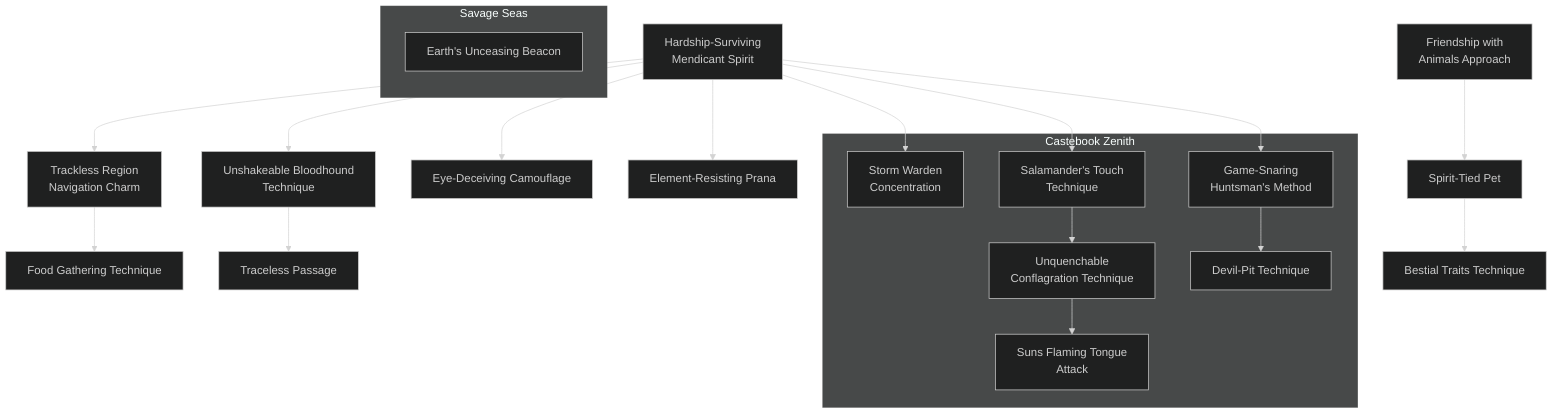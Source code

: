 ---
config:
  theme: dark
---

flowchart TD

    friendship_with_animals_approach[Friendship with<br>Animals Approach]
    click friendship_with_animals_approach callback "
        Friendship with Animals Approach<br>
        <br>
        Cost: 3 motes<br>
        Duration: One Scene<br>
        Type: Simple<br>
        Minimum Survival: 1<br>
        Minimum Essence: 1<br>
        Prerequisite Charms: None<br>
        <br>
        Through the use of this Charm, the character can deal
        well with nearly any wild animal. The character must be
        within one yard of the target per point of her Essence.
        Herbivores and smaller omnivores will become somewhat
        docile, even letting the character pet or handle them.
        Predators are less susceptible to this power, and most will
        simply let the character pass unmolested through their
        territory. This power does not work on sentient animals,
        animals that are trained to attack or animals that are
        insane from pain, hunger or disease.
        "

    spirit_tied_pet[Spirit-Tied Pet]
    friendship_with_animals_approach --> spirit_tied_pet
    click spirit_tied_pet callback "
        Spirit-Tied Pet<br>
        <br>
        Cost: 10 motes, 1 Willpower, 1 experience point<br>
        Duration: Instant<br>
        Type: Simple<br>
        Minimum Survival: 3<br>
        Minimum Essence: 2<br>
        Prerequisite Charms: Friendship With Animals Approach<br>
        <br>
        By handling an animal, feeding it, petting and scratching
        it and otherwise interacting with it, a character who
        knows this Charm can forge a permanent magical bond
        with the beast. Each time the character uses this Charm
        on the target, it is as if he gained a point of the Familiar
        Background with the target animal as the Familiar. So a
        character who wished to tame a tiger would have to use
        it at least three times to cause the beast to become well-disposed
        to him and an additional two times to gain the
        ability to see through the beast's eyes and communicate
        with it. Obviously, using this Charm on animals such as
        bears, tigers and tyrant lizards can be problematic, as they
        will not allow themselves to be handled, even under the
        effects of Friendship with Animals Approach. A strong
        wrestling ability or a willingness to raise the animal from
        a cub is useful in such instances. Characters cannot have
        more than one Spirit-Tied Pet at a time.
        "

    bestial_traits_technique[Bestial Traits Technique]
    spirit_tied_pet --> bestial_traits_technique
    click bestial_traits_technique callback "
        Bestial Traits Technique<br>
        <br>
        Cost: 8 motes<br>
        Duration: One scene<br>
        Type: Simple<br>
        Minimum Survival: 4<br>
        Minimum Essence: 2<br>
        Prerequisite Charms: Spirit-Tied Pet<br>
        <br>
        Through the use of this Charm, a character can gain
        the traits of her Spirit-Tied Pet. Each use of this Charm
        allows the character to gain a single characteristic. Obviously,
        animals have too many characteristics to easily
        model them all. Typically, the character will gain the
        ability to climb rough surfaces, fall great distances without
        "

    hardship_surviving_mendicant_spirit[Hardship-Surviving<br>Mendicant Spirit]
    click hardship_surviving_mendicant_spirit callback "
        Hardship-Surviving Mendicant Spirit<br>
        <br>
        Cost: 5 motes<br>
        Duration: One day<br>
        Type: Simple<br>
        Minimum Survival: 3<br>
        Minimum Essence: 1<br>
        Prerequisite Charms: None<br>
        <br>
        Through the use of this Charm, the character becomes
        able to survive in even the most hostile conditions without
        special preparations. Blazing heat or terrible cold are no danger
        to the character, nor are hypothermia from rain or water
        exposure, trench foot, snow and sand blindness, leeches, mosquitoes
        and other potentially deadly biting insects — the
        character is perfectly at home in a harsh wilderness environment.
        This magic protects the character even if he personally
        is not prepared for the environment. A character using Hardship-Surviving
        Mendicant Spirit is at home on a glacier if he is
        bundled in the warmest clothing available or if he is clad in
        nothing but silk slippers and a pair of pantaloons (though he
        may have difficulty walking over ice in silk slippers).<br>
        Note that this Charm does not protect against the most
        hostile of environments - ocean survival, underwater
        survival or the extreme elemental effects near the elemental
        poles. To exist in those environments, characters must use
        the Element-Resisting Prana Charm (p. 182).
        "

    trackless_region_navigation_charm[Trackless Region<br>Navigation Charm]
    hardship_surviving_mendicant_spirit --> trackless_region_navigation_charm
    click trackless_region_navigation_charm callback "
        Trackless Region Navigation Charm<br>
        <br>
        Cost: 7 motes<br>
        Duration: One day<br>
        Type: Simple<br>
        Minimum Survival: 4<br>
        Minimum Essence: 2<br>
        Prerequisite Charms: Hardship-Surviving Mendicant Spirit<br>
        <br>
        With this Charm, the character can find his way safely and
        surely through even the worst terrain. The character (and a
        number of persons following him equal to twice his Essence
        score) can travel through even the worst terrain with ease.
        Travel through most terrain (forest, light marsh, rock and sand
        desert) is about as fast as if the character was walking over flat,
        level ground - characters will travel about 20 miles a day.
        Travel over very harsh terrain (muskeg at high summer, glacier,
        bayou, dense scrub or fresh-growth jungle) is at half this speed.
        "

    food_gathering_technique[Food Gathering Technique]
    trackless_region_navigation_charm --> food_gathering_technique
    click food_gathering_technique callback "
        Food Gathering Technique<br>
        <br>
        Cost: 3 motes per person<br>
        Duration: One hour<br>
        Type: Simple<br>
        Minimum Survival: 5<br>
        Minimum Essence: 2<br>
        Prerequisite Charms: Trackless Region Navigation Charm<br>
        <br>
        A character with this Charm will never go hungry. In
        a hour of foraging for food, she can gather enough nuts,
        berries, edible tubers, slugs, bugs and small animals to make
        a large meal for a number of people equal to her Essence
        score. Note that this skill typically does not involve
        hunting game, and so, the character does not need a
        hunting tool such as a spear, sling or bow — the character
        will probably not bring back anything larger than a rabbit.
        Storytellers may wish to make it more difficult to gather
        food in certain environments (deep sandy desert and pack
        ice, for example) but should not impose a penalty greater
        than halving the Exalted's take. This is, after all, magic.
        "

    unshakeable_bloodhound_technique[Unshakeable Bloodhound<br>Technique]
    hardship_surviving_mendicant_spirit --> unshakeable_bloodhound_technique
    click unshakeable_bloodhound_technique callback "
        Unshakeable Bloodhound Technique<br>
        <br>
        Cost: 8 motes, 1 Willpower<br>
        Duration: One day<br>
        Type: Simple<br>
        Minimum Survival: 5<br>
        Minimum Essence: 2<br>
        Prerequisite Charms: Hardship-Surviving Mendicant Spirit<br>
        <br>
        The character can track anyone in the wilderness,
        following the most minute signs and, sometimes, nothing
        more than a magical intuition of where the target has gone.
        The character can track anyone through any terrain, so long
        as the trail is fresh enough. Over difficult terrain for tracking
        (open ocean, rocky desert, grasslands), the trail remains
        fresh for typically one day per point of the tracking character's
        permanent Essence. Over terrain more amenable to tracking,
        it can be two or even three times that long.<br>
        This ability can be foiled by the Traceless Passage Charm.
        If the target is using Traceless Passage, then the tracker and
        target resolve the matter as if neither was using magic. See
        &quot;Tracking&quot; on page 245 of the Drama chapter for details.
        "

    eye_deceiving_camouflage[Eye-Deceiving Camouflage]
    hardship_surviving_mendicant_spirit --> eye_deceiving_camouflage
    click eye_deceiving_camouflage callback "
        Eye-Deceiving Camouflage<br>
        <br>
        Cost: 6 motes<br>
        Duration: One day<br>
        Type: Simple<br>
        Minimum Survival: 5<br>
        Minimum Essence: 3<br>
        Prerequisite Charms: Hardship-Surviving Mendicant Spirit<br>
        <br>
        Trough the use of this Charm, the character can conceal
        himself or an object no bigger around than his Essence rating
        in yards so well as to be undetectable. In order to gain the
        benefit of this Charm, the character must spend one hour
        camouflaging his position or the object to be concealed. So
        long as the character stays still and takes no violent action, he
        will not be seen. Note that a character or object camouflaged
        in this fashion is essentially fixed in position. If the character
        moves suddenly or at great length, the effect is disturbed and
        the Charm ceases to have its effect.<br>
        Camouflaged objects or characters can be found
        after a number of hours of intensive searching in their
        immediate area equal to the camouflaging character's
        Essence score or by a character with Unsurpassed (Sense)
        Discipline or some similarly powerful perception power
        whose player succeeds in a Perception + Awareness roll
        against the character's Intelligence + Survival. Note that
        camouflage covers scent and other detection methods as
        well as visual stealth.
        "

    traceless_passage[Traceless Passage]
    unshakeable_bloodhound_technique --> traceless_passage
    click traceless_passage callback "
        Traceless Passage<br>
        <br>
        Cost: 5 motes per person, 1 Willpower<br>
        Duration: One day<br>
        Type: Simple<br>
        Minimum Survival: 5<br>
        Minimum Essence: 3<br>
        Prerequisite Charms: Unshakeable Bloodhound Technique<br>
        <br>
        Through the use of this Charm, the character can
        make his passage and the passage of additional persons
        equal to his Essence score totally traceless. They cannot be
        tracked by conventional means, not even with the aid of
        tracking animals or other tracking aids. Only characters
        with the Unshakeable Bloodhound Technique Charm
        can follow them, and even then, it's played out as if they
        were tracking him without magical assistance.
        "

    element_resisting_prana[Element-Resisting Prana]
    hardship_surviving_mendicant_spirit --> element_resisting_prana
    click element_resisting_prana callback "
        Element-Resisting Prana<br>
        <br>
        Cost: 10 motes, 1 Willpower<br>
        Duration: One day<br>
        Type: Simple<br>
        Minimum Survival: 5<br>
        Minimum Essence: 3<br>
        Prerequisite Charms: Hardship-Surviving Mendicant Spirit<br>
        <br>
        Through the use of this Charm, the character becomes
        able to survive in any environment. The character
        can survive in extreme environments, such as the extreme
        heat and toxic fumes within the caldera of active volcanoes,
        can exist underwater with no ill effects and can even
        exist without danger in conditions as harsh as those of the
        elemental poles. While this Charm is active, the character
        adds her Endurance to her soak when she takes damage
        from elemental sources such as cold, fire and lightning.
        "


    subgraph Castebook Zenith
        storm_warden_concentration[Storm Warden<br>Concentration]
        click storm_warden_concentration callback "
            Storm Warden Concentration<br>
            <br>
            Cost: 6 motes<br>
            Duration: One day<br>
            Type: Simple<br>
            Minimum Survival: 3<br>
            Minimum Essence: 1<br>
            <br>
            Prerequisite Charms: Hardship-Surviving Mendicant Spirit
            This Charm protects the invoker from the adverse
            affects of natural weather. The Exalted may move through
            heavy winds without being impeded by them, travel
            through a sand- or snowstorm without being blinded or
            spend a stormy night with no shelter without fear of
            becoming waterlogged. The Chosen's anima deflects
            these conditions, providing a nearly skintight zone of
            protection for the Exalted and any possessions worn
            against her body. This Charm does not protect against
            damage from temperature extremes.
            "

        salamanders_touch_technique[Salamander's Touch<br>Technique]
        click salamanders_touch_technique callback "
            Salamander's Touch Technique<br>
            <br>
            Cost: 1 mote<br>
            Duration: Instant<br>
            Type: Simple<br>
            Minimum Survival: 3<br>
            Minimum Essence: 2<br>
            <br>
            Prerequisite Charms: Hardship-Surviving Mendicant Spirit
            Through the use of this Charm, the Exalted can
            light small, controlled fires. These are normal fires in
            every way. They can cause no damage by themselves,
            but if allowed to blaze out of control, they can be as
            dangerous as any other fire. The fires this Charm can
            light are limited to normally flammable materials. The
            Charm is useless against water-soaked wood or other
            noncombustible substances.
            "

        unquenchable_conflagration_technique[Unquenchable<br>Conflagration Technique]
        salamanders_touch_technique --> unquenchable_conflagration_technique
        click unquenchable_conflagration_technique callback "
            Unquenchable Conflagration Technique<br>
            <br>
            Cost: 10 motes<br>
            Duration: Instant<br>
            Type: Simple<br>
            Minimum Survival: 3<br>
            Minimum Essence: 2<br>
            Prerequisite Charms: Salamander's Touch Technique<br>
            <br>
            When all the available wood is soaked or, worse,
            when there is no wood to be found, even the most skilled
            survivalist can find herself forced to live without heat
            and flame. This Charm allows the Exalted to cause a fire
            of up to bonfire size to spring into existence with but a
            gesture. The fire will burn for a complete scene, even in
            high winds or driving rain, but it will not spread unless
            normally flammable materials are introduced. This power
            cannot be used as a direct attack.
            "

        suns_flaming_tongue_attack[Suns Flaming Tongue<br>Attack]
        unquenchable_conflagration_technique --> suns_flaming_tongue_attack
        click suns_flaming_tongue_attack callback "
            Sun's Flaming Tongue Attack<br>
            <br>
            Cost: 15 motes, 1 Willpower<br>
            Duration: Instant<br>
            Type: Simple<br>
            Minimum Survival: 5<br>
            Minimum Essence: 3<br>
            <br>
            Prerequisite Charms: Unquenchable Conflagration Technique<br>
            <br>
            Through the use of this Charm, the Exalted rains
            down solar fire upon a single opponent. After investing
            the required Essence, make a Willpower roll. The
            fire does a number of points of lethal damage equal to
            the Exalted's Survival score, plus one point of damage
            per success on the character's Willpower roll. This
            power can strike at a range of line of sight. Against
            demons, ghosts or other creatures of the night, the
            damage is aggravated. This attack cannot normally be
            blocked or dodged, but targets may have Charms that
            allow them to do either in their defense.
            "

        game_snaring_huntsmans_method[Game-Snaring<br>Huntsman's Method]
        click game_snaring_huntsmans_method callback "
            Game-Snaring Huntsman's Method<br>
            <br>
            Cost: 1 mote per die<br>
            Duration: One day<br>
            Type: Supplemental<br>
            Minimum Survival: 4<br>
            Minimum Essence: 1<br>
            Prerequisite Charms: Hardship-Surviving Mendicant Spirit<br>
            <br>
            When invoking this Charm, the Exalted names a
            single breed of animal, which may include &quot;human.&quot; He
            then crafts a snare appropriate for trapping the species of
            interest. For each mote invested in the Charm, the
            Survival roll to create the snare is increased by one die.
            In addition, for each mote invested, the targeted breed
            suffers a one-die penalty to detect or escape the trap. The
            trap will not be triggered by any species other than the
            one named. This trap cannot be used to snare a specific
            specimen, but instead, affects the first member of the
            species that encounters it.<br>
            Game-Snaring Huntsman's Method cannot be used
            to create a trap that will innately do damage, such as spike-pits
            or deadfalls. It can only be used to enhance snares, pit
            traps and the like. If incidental damage is done to a target
            in escaping the trap, then the trap may still be eligible for
            the Game-Snaring Huntsman's Method.
            "

        devil_pit_technique[Devil-Pit Technique]
        game_snaring_huntsmans_method --> devil_pit_technique
        click devil_pit_technique callback "
            Devil-Pit Technique<br>
            <br>
            Cost: 2 motes per die<br>
            Duration: One week<br>
            Type: Supplemental<br>
            Minimum Survival: 4<br>
            Minimum Essence: 2<br>
            Prerequisite Charms: Game-Snaring Huntsman's Method<br>
            <br>
            The Devil-Pit Technique functions in many ways
            like the Game-Snaring Huntsman's Method. The Exalted
            names a breed of animal to be targeted by the trap.
            The roll for creating the trap is increased by one die for
            every 2 motes invested in the Charm, and the targeted
            breed suffers a like number of dice in penalty for rolls to
            detect or escape the trap. The trap will not be triggered
            by any species other than the named one, nor can it be set
            to trap a specific individual.
            Unlike Game-Snaring Huntsman's Method, Devil-Pit
            Technique can be used to enhance traps that are
            designed to cause damage or death to their targets, rather
            than restrain them. A trap enhanced by the Devil-Pit
            Technique does one die of soakable lethal damage per 2
            motes invested in the Charm. This damage is in addition
            to any damage a normal trap of the design might do.
            "
    end

    hardship_surviving_mendicant_spirit --> storm_warden_concentration
    hardship_surviving_mendicant_spirit --> salamanders_touch_technique
    hardship_surviving_mendicant_spirit --> game_snaring_huntsmans_method


    subgraph savage_seas[Savage Seas]
        direction TB
        earths_unceasing_beacon[Earth's Unceasing Beacon]
        click earths_unceasing_beacon callback "
            Earth's Unceasing Beacon<br>
            <br>
            Cost: 2 motes<br>
            Duration: One scene<br>
            Type: Reflexive<br>
            Minimum Survival: 2<br>
            Minimum Essence: 1<br>
            Prerequisite Charms: None<br>
            <br>
            By means of this Charm, the Exalt can instantly know
            in what direction the Elemental Pole of Earth lies, at least
            in a general sense. The player must make a Perception +
            Survival roll for the character. With even a single success,
            the character will have a general idea (able to point in the
            direction of) of where the Pole of Earth is located. Each
            additional success makes this sense of direction more
            precise; with three or more successes, the Exalt will know
            exactly where the pole is in relation to his current location,
            with sufficient clarity to be able to navigate with the aid of
            a compass and map. Any additional successes beyond three
            may be applied as bonus dice to any rolls involving navigation
            or plotting a course, until the end of the scene.
            "
    end